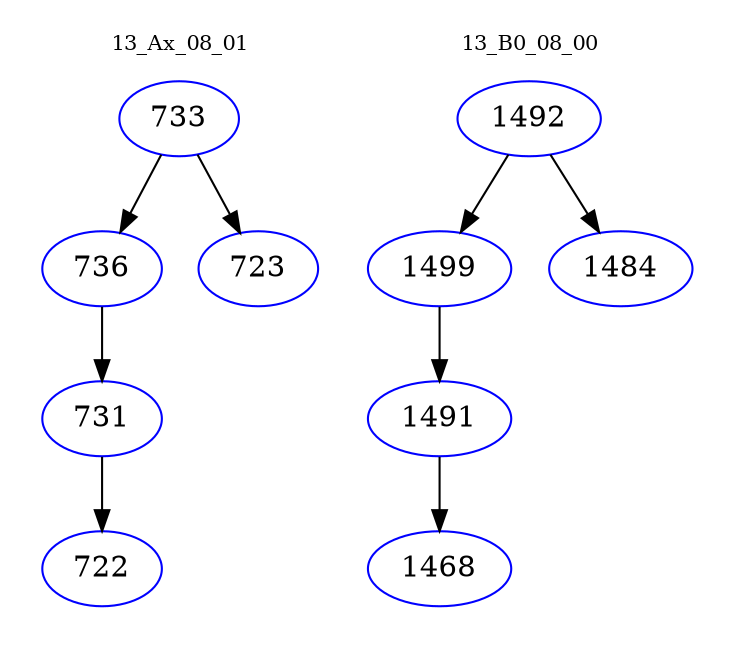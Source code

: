 digraph{
subgraph cluster_0 {
color = white
label = "13_Ax_08_01";
fontsize=10;
T0_733 [label="733", color="blue"]
T0_733 -> T0_736 [color="black"]
T0_736 [label="736", color="blue"]
T0_736 -> T0_731 [color="black"]
T0_731 [label="731", color="blue"]
T0_731 -> T0_722 [color="black"]
T0_722 [label="722", color="blue"]
T0_733 -> T0_723 [color="black"]
T0_723 [label="723", color="blue"]
}
subgraph cluster_1 {
color = white
label = "13_B0_08_00";
fontsize=10;
T1_1492 [label="1492", color="blue"]
T1_1492 -> T1_1499 [color="black"]
T1_1499 [label="1499", color="blue"]
T1_1499 -> T1_1491 [color="black"]
T1_1491 [label="1491", color="blue"]
T1_1491 -> T1_1468 [color="black"]
T1_1468 [label="1468", color="blue"]
T1_1492 -> T1_1484 [color="black"]
T1_1484 [label="1484", color="blue"]
}
}

